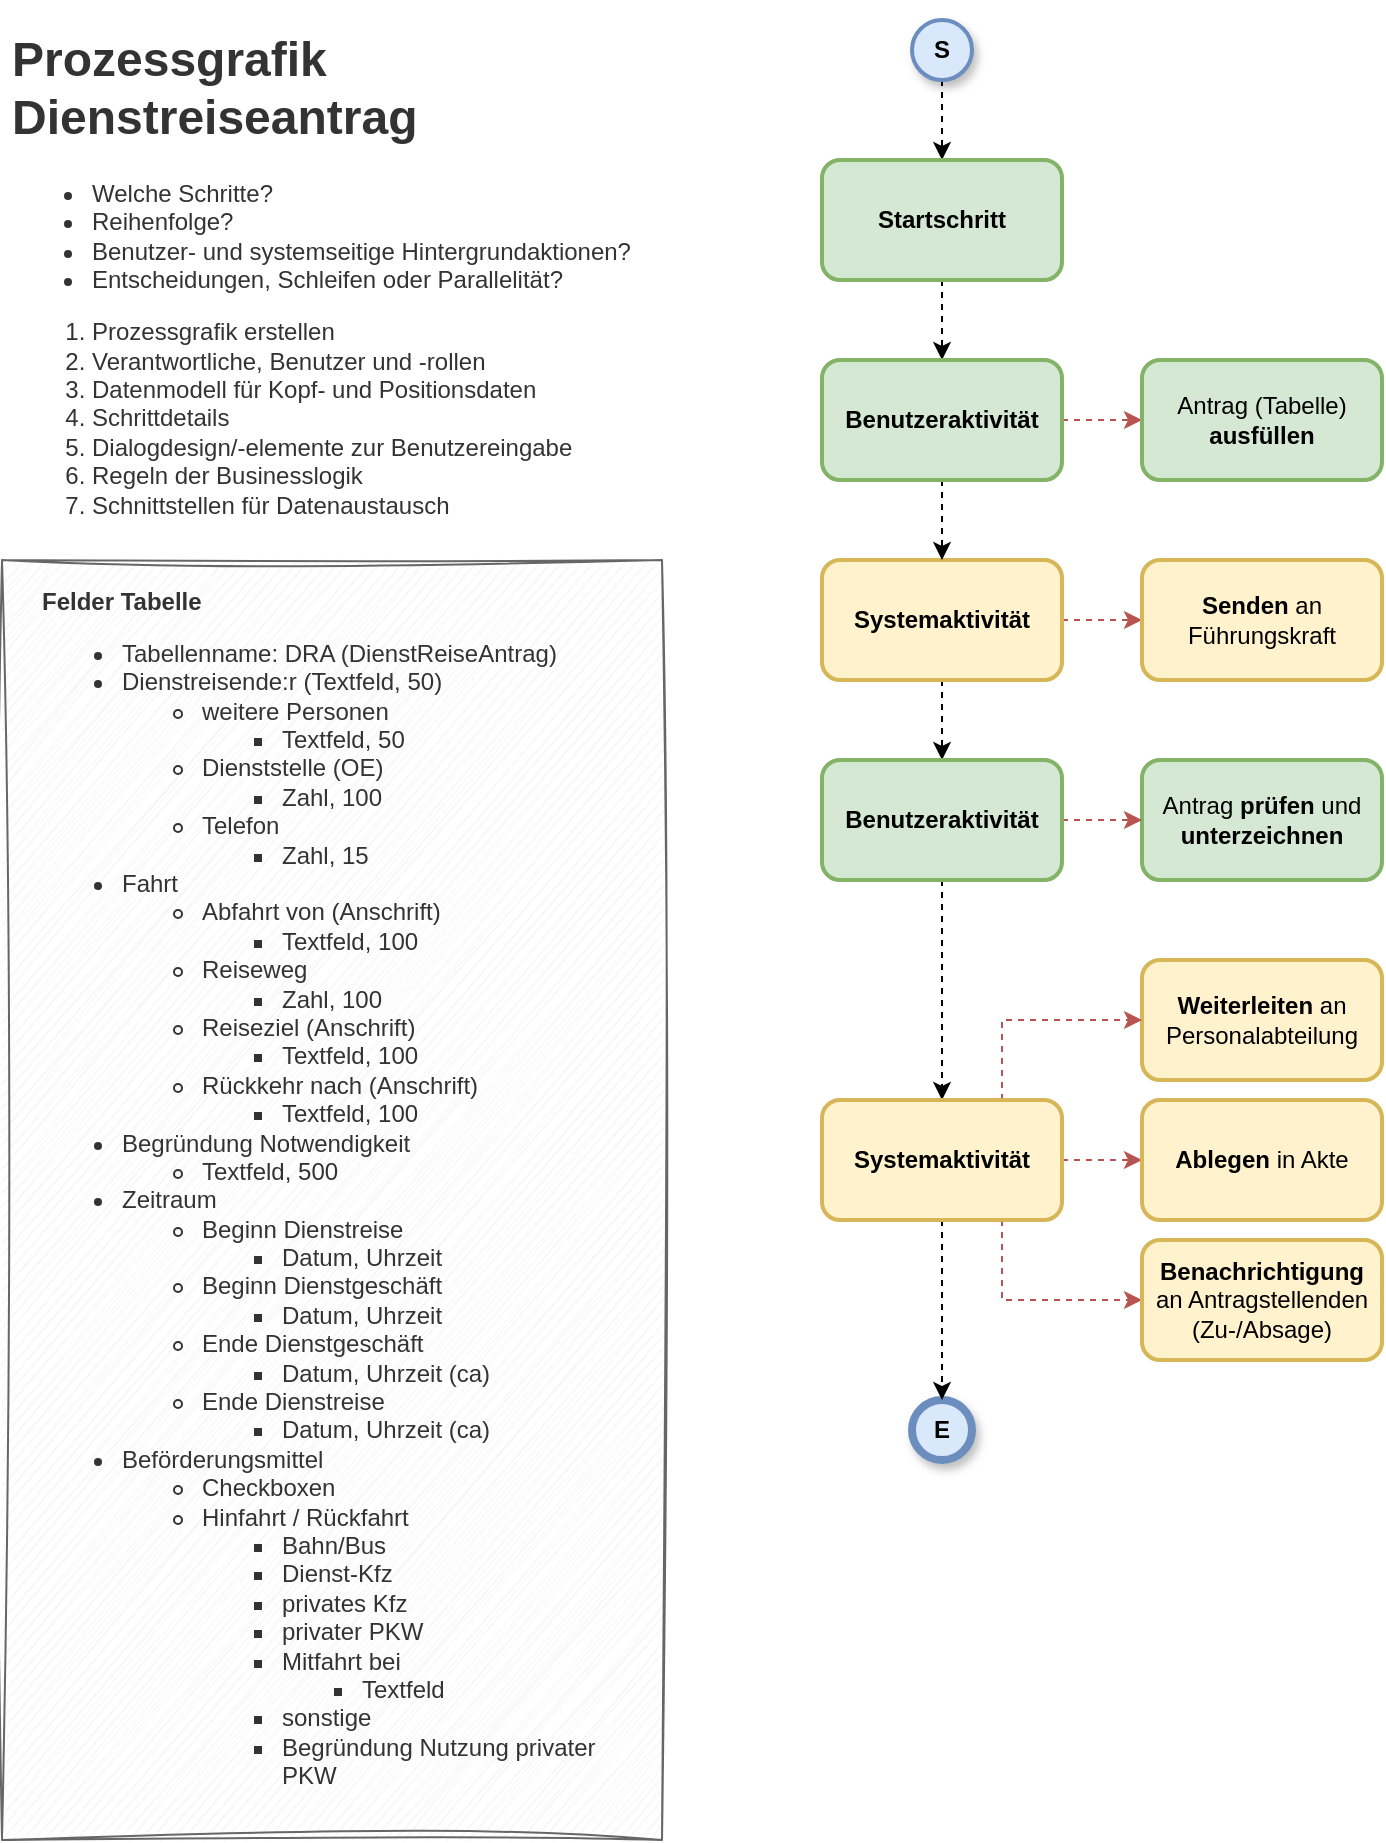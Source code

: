 <mxfile version="22.1.16" type="github">
  <diagram name="Seite-1" id="rovOoJl86YS6769YqhK_">
    <mxGraphModel dx="934" dy="485" grid="1" gridSize="10" guides="1" tooltips="1" connect="1" arrows="1" fold="1" page="1" pageScale="1" pageWidth="827" pageHeight="1169" math="0" shadow="0">
      <root>
        <mxCell id="0" />
        <mxCell id="1" parent="0" />
        <mxCell id="62BAKvyV0nd48fTFcaxu-1" style="edgeStyle=orthogonalEdgeStyle;rounded=0;orthogonalLoop=1;jettySize=auto;html=1;exitX=0.5;exitY=1;exitDx=0;exitDy=0;entryX=0.5;entryY=0;entryDx=0;entryDy=0;dashed=1;" edge="1" parent="1" source="62BAKvyV0nd48fTFcaxu-2" target="62BAKvyV0nd48fTFcaxu-5">
          <mxGeometry relative="1" as="geometry" />
        </mxCell>
        <mxCell id="62BAKvyV0nd48fTFcaxu-2" value="&lt;b&gt;S&lt;/b&gt;" style="ellipse;whiteSpace=wrap;html=1;aspect=fixed;fillColor=#dae8fc;strokeColor=#6c8ebf;strokeWidth=2;shadow=1;" vertex="1" parent="1">
          <mxGeometry x="505" y="50" width="30" height="30" as="geometry" />
        </mxCell>
        <mxCell id="62BAKvyV0nd48fTFcaxu-3" value="&lt;b&gt;E&lt;/b&gt;" style="ellipse;whiteSpace=wrap;html=1;aspect=fixed;fillColor=#dae8fc;strokeColor=#6c8ebf;strokeWidth=4;shadow=1;" vertex="1" parent="1">
          <mxGeometry x="505" y="740" width="30" height="30" as="geometry" />
        </mxCell>
        <mxCell id="62BAKvyV0nd48fTFcaxu-4" value="" style="edgeStyle=orthogonalEdgeStyle;rounded=0;orthogonalLoop=1;jettySize=auto;html=1;dashed=1;" edge="1" parent="1" source="62BAKvyV0nd48fTFcaxu-5" target="62BAKvyV0nd48fTFcaxu-12">
          <mxGeometry relative="1" as="geometry" />
        </mxCell>
        <mxCell id="62BAKvyV0nd48fTFcaxu-5" value="&lt;b&gt;Startschritt&lt;/b&gt;" style="rounded=1;whiteSpace=wrap;html=1;fillColor=#d5e8d4;strokeColor=#82b366;strokeWidth=2;shadow=0;glass=0;" vertex="1" parent="1">
          <mxGeometry x="460" y="120" width="120" height="60" as="geometry" />
        </mxCell>
        <mxCell id="62BAKvyV0nd48fTFcaxu-6" value="" style="edgeStyle=orthogonalEdgeStyle;rounded=0;orthogonalLoop=1;jettySize=auto;html=1;dashed=1;fillColor=#f8cecc;strokeColor=#b85450;exitX=0.75;exitY=0;exitDx=0;exitDy=0;" edge="1" parent="1" source="62BAKvyV0nd48fTFcaxu-8" target="62BAKvyV0nd48fTFcaxu-13">
          <mxGeometry relative="1" as="geometry">
            <Array as="points">
              <mxPoint x="550" y="350" />
            </Array>
          </mxGeometry>
        </mxCell>
        <mxCell id="62BAKvyV0nd48fTFcaxu-7" value="" style="edgeStyle=orthogonalEdgeStyle;rounded=0;orthogonalLoop=1;jettySize=auto;html=1;dashed=1;" edge="1" parent="1" source="62BAKvyV0nd48fTFcaxu-8" target="62BAKvyV0nd48fTFcaxu-17">
          <mxGeometry relative="1" as="geometry" />
        </mxCell>
        <mxCell id="62BAKvyV0nd48fTFcaxu-8" value="&lt;b&gt;Systemaktivität&lt;/b&gt;" style="rounded=1;whiteSpace=wrap;html=1;fillColor=#fff2cc;strokeColor=#d6b656;strokeWidth=2;" vertex="1" parent="1">
          <mxGeometry x="460" y="320" width="120" height="60" as="geometry" />
        </mxCell>
        <mxCell id="62BAKvyV0nd48fTFcaxu-9" value="&lt;blockquote style=&quot;margin: 0 0 0 40px; border: none; padding: 0px;&quot;&gt;&lt;/blockquote&gt;&lt;b&gt;Felder Tabelle&lt;/b&gt;&lt;br&gt;&lt;div style=&quot;&quot;&gt;&lt;ul&gt;&lt;li&gt;Tabellenname: DRA (DienstReiseAntrag)&lt;/li&gt;&lt;li&gt;Dienstreisende:r (Textfeld, 50)&lt;/li&gt;&lt;ul&gt;&lt;li&gt;weitere Personen&lt;/li&gt;&lt;ul&gt;&lt;li&gt;Textfeld, 50&lt;/li&gt;&lt;/ul&gt;&lt;li&gt;Dienststelle (OE)&lt;/li&gt;&lt;ul&gt;&lt;li&gt;Zahl, 100&lt;/li&gt;&lt;/ul&gt;&lt;li&gt;Telefon&lt;/li&gt;&lt;ul&gt;&lt;li&gt;Zahl, 15&lt;/li&gt;&lt;/ul&gt;&lt;/ul&gt;&lt;li&gt;Fahrt&lt;/li&gt;&lt;ul&gt;&lt;li&gt;Abfahrt von (Anschrift)&lt;/li&gt;&lt;ul&gt;&lt;li&gt;Textfeld, 100&lt;/li&gt;&lt;/ul&gt;&lt;li&gt;Reiseweg&lt;/li&gt;&lt;ul&gt;&lt;li&gt;Zahl, 100&lt;/li&gt;&lt;/ul&gt;&lt;li&gt;Reiseziel (Anschrift)&lt;/li&gt;&lt;ul&gt;&lt;li&gt;Textfeld, 100&lt;/li&gt;&lt;/ul&gt;&lt;li&gt;Rückkehr nach (Anschrift)&lt;/li&gt;&lt;ul&gt;&lt;li&gt;Textfeld, 100&lt;/li&gt;&lt;/ul&gt;&lt;/ul&gt;&lt;li&gt;Begründung Notwendigkeit&lt;/li&gt;&lt;ul&gt;&lt;li&gt;Textfeld, 500&lt;/li&gt;&lt;/ul&gt;&lt;li&gt;Zeitraum&lt;/li&gt;&lt;ul&gt;&lt;li&gt;Beginn Dienstreise&lt;/li&gt;&lt;ul&gt;&lt;li&gt;Datum, Uhrzeit&lt;/li&gt;&lt;/ul&gt;&lt;li&gt;Beginn Dienstgeschäft&lt;/li&gt;&lt;ul&gt;&lt;li&gt;Datum, Uhrzeit&lt;/li&gt;&lt;/ul&gt;&lt;li&gt;Ende Dienstgeschäft&lt;/li&gt;&lt;ul&gt;&lt;li&gt;Datum, Uhrzeit (ca)&lt;/li&gt;&lt;/ul&gt;&lt;li&gt;Ende Dienstreise&lt;/li&gt;&lt;ul&gt;&lt;li&gt;Datum, Uhrzeit (ca)&lt;/li&gt;&lt;/ul&gt;&lt;/ul&gt;&lt;li&gt;Beförderungsmittel&lt;/li&gt;&lt;ul&gt;&lt;li&gt;Checkboxen&lt;/li&gt;&lt;li&gt;Hinfahrt / Rückfahrt&lt;/li&gt;&lt;ul&gt;&lt;li&gt;Bahn/Bus&lt;/li&gt;&lt;li&gt;Dienst-Kfz&lt;/li&gt;&lt;li&gt;privates Kfz&lt;/li&gt;&lt;li&gt;privater PKW&lt;/li&gt;&lt;li&gt;Mitfahrt bei&lt;/li&gt;&lt;ul&gt;&lt;li&gt;Textfeld&lt;/li&gt;&lt;/ul&gt;&lt;li&gt;sonstige&lt;/li&gt;&lt;li&gt;Begründung Nutzung privater PKW&lt;/li&gt;&lt;/ul&gt;&lt;/ul&gt;&lt;/ul&gt;&lt;/div&gt;" style="rounded=0;whiteSpace=wrap;html=1;sketch=1;curveFitting=1;jiggle=2;fillColor=#f5f5f5;fontColor=#333333;strokeColor=#666666;align=left;spacingTop=10;spacingLeft=10;spacingRight=10;spacing=10;spacingBottom=10;" vertex="1" parent="1">
          <mxGeometry x="50" y="320" width="330" height="640" as="geometry" />
        </mxCell>
        <mxCell id="62BAKvyV0nd48fTFcaxu-10" style="edgeStyle=orthogonalEdgeStyle;rounded=0;orthogonalLoop=1;jettySize=auto;html=1;entryX=0.5;entryY=0;entryDx=0;entryDy=0;dashed=1;" edge="1" parent="1" source="62BAKvyV0nd48fTFcaxu-12" target="62BAKvyV0nd48fTFcaxu-8">
          <mxGeometry relative="1" as="geometry" />
        </mxCell>
        <mxCell id="62BAKvyV0nd48fTFcaxu-11" value="" style="edgeStyle=orthogonalEdgeStyle;rounded=0;orthogonalLoop=1;jettySize=auto;html=1;dashed=1;fillColor=#f8cecc;strokeColor=#b85450;" edge="1" parent="1" source="62BAKvyV0nd48fTFcaxu-12" target="62BAKvyV0nd48fTFcaxu-14">
          <mxGeometry relative="1" as="geometry" />
        </mxCell>
        <mxCell id="62BAKvyV0nd48fTFcaxu-12" value="&lt;b&gt;Benutzeraktivität&lt;/b&gt;" style="rounded=1;whiteSpace=wrap;html=1;fillColor=#d5e8d4;strokeColor=#82b366;strokeWidth=2;shadow=0;glass=0;" vertex="1" parent="1">
          <mxGeometry x="460" y="220" width="120" height="60" as="geometry" />
        </mxCell>
        <mxCell id="62BAKvyV0nd48fTFcaxu-13" value="&lt;b&gt;Senden&lt;/b&gt; an Führungskraft" style="rounded=1;whiteSpace=wrap;html=1;fillColor=#fff2cc;strokeColor=#d6b656;strokeWidth=2;" vertex="1" parent="1">
          <mxGeometry x="620" y="320" width="120" height="60" as="geometry" />
        </mxCell>
        <mxCell id="62BAKvyV0nd48fTFcaxu-14" value="Antrag (Tabelle) &lt;b&gt;ausfüllen&lt;/b&gt;" style="rounded=1;whiteSpace=wrap;html=1;fillColor=#d5e8d4;strokeColor=#82b366;strokeWidth=2;" vertex="1" parent="1">
          <mxGeometry x="620" y="220" width="120" height="60" as="geometry" />
        </mxCell>
        <mxCell id="62BAKvyV0nd48fTFcaxu-15" value="Antrag &lt;b&gt;prüfen &lt;/b&gt;und &lt;b&gt;unterzeichnen&lt;/b&gt;" style="rounded=1;whiteSpace=wrap;html=1;fillColor=#d5e8d4;strokeColor=#82b366;strokeWidth=2;" vertex="1" parent="1">
          <mxGeometry x="620" y="420" width="120" height="60" as="geometry" />
        </mxCell>
        <mxCell id="62BAKvyV0nd48fTFcaxu-16" value="" style="edgeStyle=orthogonalEdgeStyle;rounded=0;orthogonalLoop=1;jettySize=auto;html=1;fillColor=#f8cecc;strokeColor=#b85450;dashed=1;" edge="1" parent="1" source="62BAKvyV0nd48fTFcaxu-17" target="62BAKvyV0nd48fTFcaxu-15">
          <mxGeometry relative="1" as="geometry" />
        </mxCell>
        <mxCell id="62BAKvyV0nd48fTFcaxu-21" value="" style="edgeStyle=orthogonalEdgeStyle;rounded=0;orthogonalLoop=1;jettySize=auto;html=1;dashed=1;" edge="1" parent="1" source="62BAKvyV0nd48fTFcaxu-17" target="62BAKvyV0nd48fTFcaxu-20">
          <mxGeometry relative="1" as="geometry" />
        </mxCell>
        <mxCell id="62BAKvyV0nd48fTFcaxu-17" value="&lt;b&gt;Benutzeraktivität&lt;/b&gt;" style="rounded=1;whiteSpace=wrap;html=1;fillColor=#d5e8d4;strokeColor=#82b366;strokeWidth=2;shadow=0;glass=0;" vertex="1" parent="1">
          <mxGeometry x="460" y="420" width="120" height="60" as="geometry" />
        </mxCell>
        <mxCell id="62BAKvyV0nd48fTFcaxu-18" value="&lt;b&gt;Weiterleiten &lt;/b&gt;an Personalabteilung" style="rounded=1;whiteSpace=wrap;html=1;fillColor=#fff2cc;strokeColor=#d6b656;strokeWidth=2;" vertex="1" parent="1">
          <mxGeometry x="620" y="520" width="120" height="60" as="geometry" />
        </mxCell>
        <mxCell id="62BAKvyV0nd48fTFcaxu-19" value="&lt;h1&gt;Prozessgrafik&lt;br&gt;Dienstreiseantrag&lt;/h1&gt;&lt;ul style=&quot;border-color: var(--border-color); color: rgb(51, 51, 51);&quot;&gt;&lt;li style=&quot;border-color: var(--border-color);&quot;&gt;Welche Schritte?&lt;/li&gt;&lt;li style=&quot;border-color: var(--border-color);&quot;&gt;Reihenfolge?&lt;/li&gt;&lt;li style=&quot;border-color: var(--border-color);&quot;&gt;Benutzer- und systemseitige Hintergrundaktionen?&lt;/li&gt;&lt;li style=&quot;border-color: var(--border-color);&quot;&gt;Entscheidungen, Schleifen oder Parallelität?&lt;/li&gt;&lt;/ul&gt;&lt;ol style=&quot;border-color: var(--border-color); color: rgb(51, 51, 51);&quot;&gt;&lt;li style=&quot;border-color: var(--border-color);&quot;&gt;Prozessgrafik erstellen&lt;/li&gt;&lt;li style=&quot;border-color: var(--border-color);&quot;&gt;Verantwortliche, Benutzer und -rollen&lt;/li&gt;&lt;li style=&quot;border-color: var(--border-color);&quot;&gt;Datenmodell für Kopf- und Positionsdaten&lt;/li&gt;&lt;li style=&quot;border-color: var(--border-color);&quot;&gt;Schrittdetails&lt;/li&gt;&lt;li style=&quot;border-color: var(--border-color);&quot;&gt;Dialogdesign/-elemente zur Benutzereingabe&lt;/li&gt;&lt;li style=&quot;border-color: var(--border-color);&quot;&gt;Regeln der Businesslogik&lt;/li&gt;&lt;li style=&quot;border-color: var(--border-color);&quot;&gt;Schnittstellen für Datenaustausch&lt;/li&gt;&lt;/ol&gt;" style="text;html=1;spacing=5;spacingTop=-20;whiteSpace=wrap;overflow=hidden;rounded=0;fillColor=#FFFFFF;fontColor=#333333;strokeColor=none;" vertex="1" parent="1">
          <mxGeometry x="50" y="50" width="330" height="260" as="geometry" />
        </mxCell>
        <mxCell id="62BAKvyV0nd48fTFcaxu-26" value="" style="edgeStyle=orthogonalEdgeStyle;rounded=0;orthogonalLoop=1;jettySize=auto;html=1;dashed=1;fillColor=#f8cecc;strokeColor=#b85450;exitX=0.75;exitY=0;exitDx=0;exitDy=0;" edge="1" parent="1" source="62BAKvyV0nd48fTFcaxu-20" target="62BAKvyV0nd48fTFcaxu-18">
          <mxGeometry relative="1" as="geometry">
            <Array as="points">
              <mxPoint x="550" y="550" />
            </Array>
          </mxGeometry>
        </mxCell>
        <mxCell id="62BAKvyV0nd48fTFcaxu-28" style="edgeStyle=orthogonalEdgeStyle;rounded=0;orthogonalLoop=1;jettySize=auto;html=1;exitX=1;exitY=0.5;exitDx=0;exitDy=0;entryX=0;entryY=0.5;entryDx=0;entryDy=0;dashed=1;fillColor=#f8cecc;strokeColor=#b85450;" edge="1" parent="1" source="62BAKvyV0nd48fTFcaxu-20" target="62BAKvyV0nd48fTFcaxu-27">
          <mxGeometry relative="1" as="geometry" />
        </mxCell>
        <mxCell id="62BAKvyV0nd48fTFcaxu-30" style="edgeStyle=orthogonalEdgeStyle;rounded=0;orthogonalLoop=1;jettySize=auto;html=1;exitX=0.75;exitY=1;exitDx=0;exitDy=0;entryX=0;entryY=0.5;entryDx=0;entryDy=0;fillColor=#f8cecc;strokeColor=#b85450;dashed=1;" edge="1" parent="1" source="62BAKvyV0nd48fTFcaxu-20" target="62BAKvyV0nd48fTFcaxu-29">
          <mxGeometry relative="1" as="geometry" />
        </mxCell>
        <mxCell id="62BAKvyV0nd48fTFcaxu-32" value="" style="edgeStyle=orthogonalEdgeStyle;rounded=0;orthogonalLoop=1;jettySize=auto;html=1;dashed=1;" edge="1" parent="1" source="62BAKvyV0nd48fTFcaxu-20" target="62BAKvyV0nd48fTFcaxu-3">
          <mxGeometry relative="1" as="geometry" />
        </mxCell>
        <mxCell id="62BAKvyV0nd48fTFcaxu-20" value="&lt;b&gt;Systemaktivität&lt;/b&gt;" style="rounded=1;whiteSpace=wrap;html=1;fillColor=#fff2cc;strokeColor=#d6b656;strokeWidth=2;" vertex="1" parent="1">
          <mxGeometry x="460" y="590" width="120" height="60" as="geometry" />
        </mxCell>
        <mxCell id="62BAKvyV0nd48fTFcaxu-27" value="&lt;b&gt;Ablegen &lt;/b&gt;in Akte" style="rounded=1;whiteSpace=wrap;html=1;fillColor=#fff2cc;strokeColor=#d6b656;strokeWidth=2;" vertex="1" parent="1">
          <mxGeometry x="620" y="590" width="120" height="60" as="geometry" />
        </mxCell>
        <mxCell id="62BAKvyV0nd48fTFcaxu-29" value="&lt;b&gt;Benachrichtigung &lt;/b&gt;an Antragstellenden (Zu-/Absage)" style="rounded=1;whiteSpace=wrap;html=1;fillColor=#fff2cc;strokeColor=#d6b656;strokeWidth=2;" vertex="1" parent="1">
          <mxGeometry x="620" y="660" width="120" height="60" as="geometry" />
        </mxCell>
      </root>
    </mxGraphModel>
  </diagram>
</mxfile>
